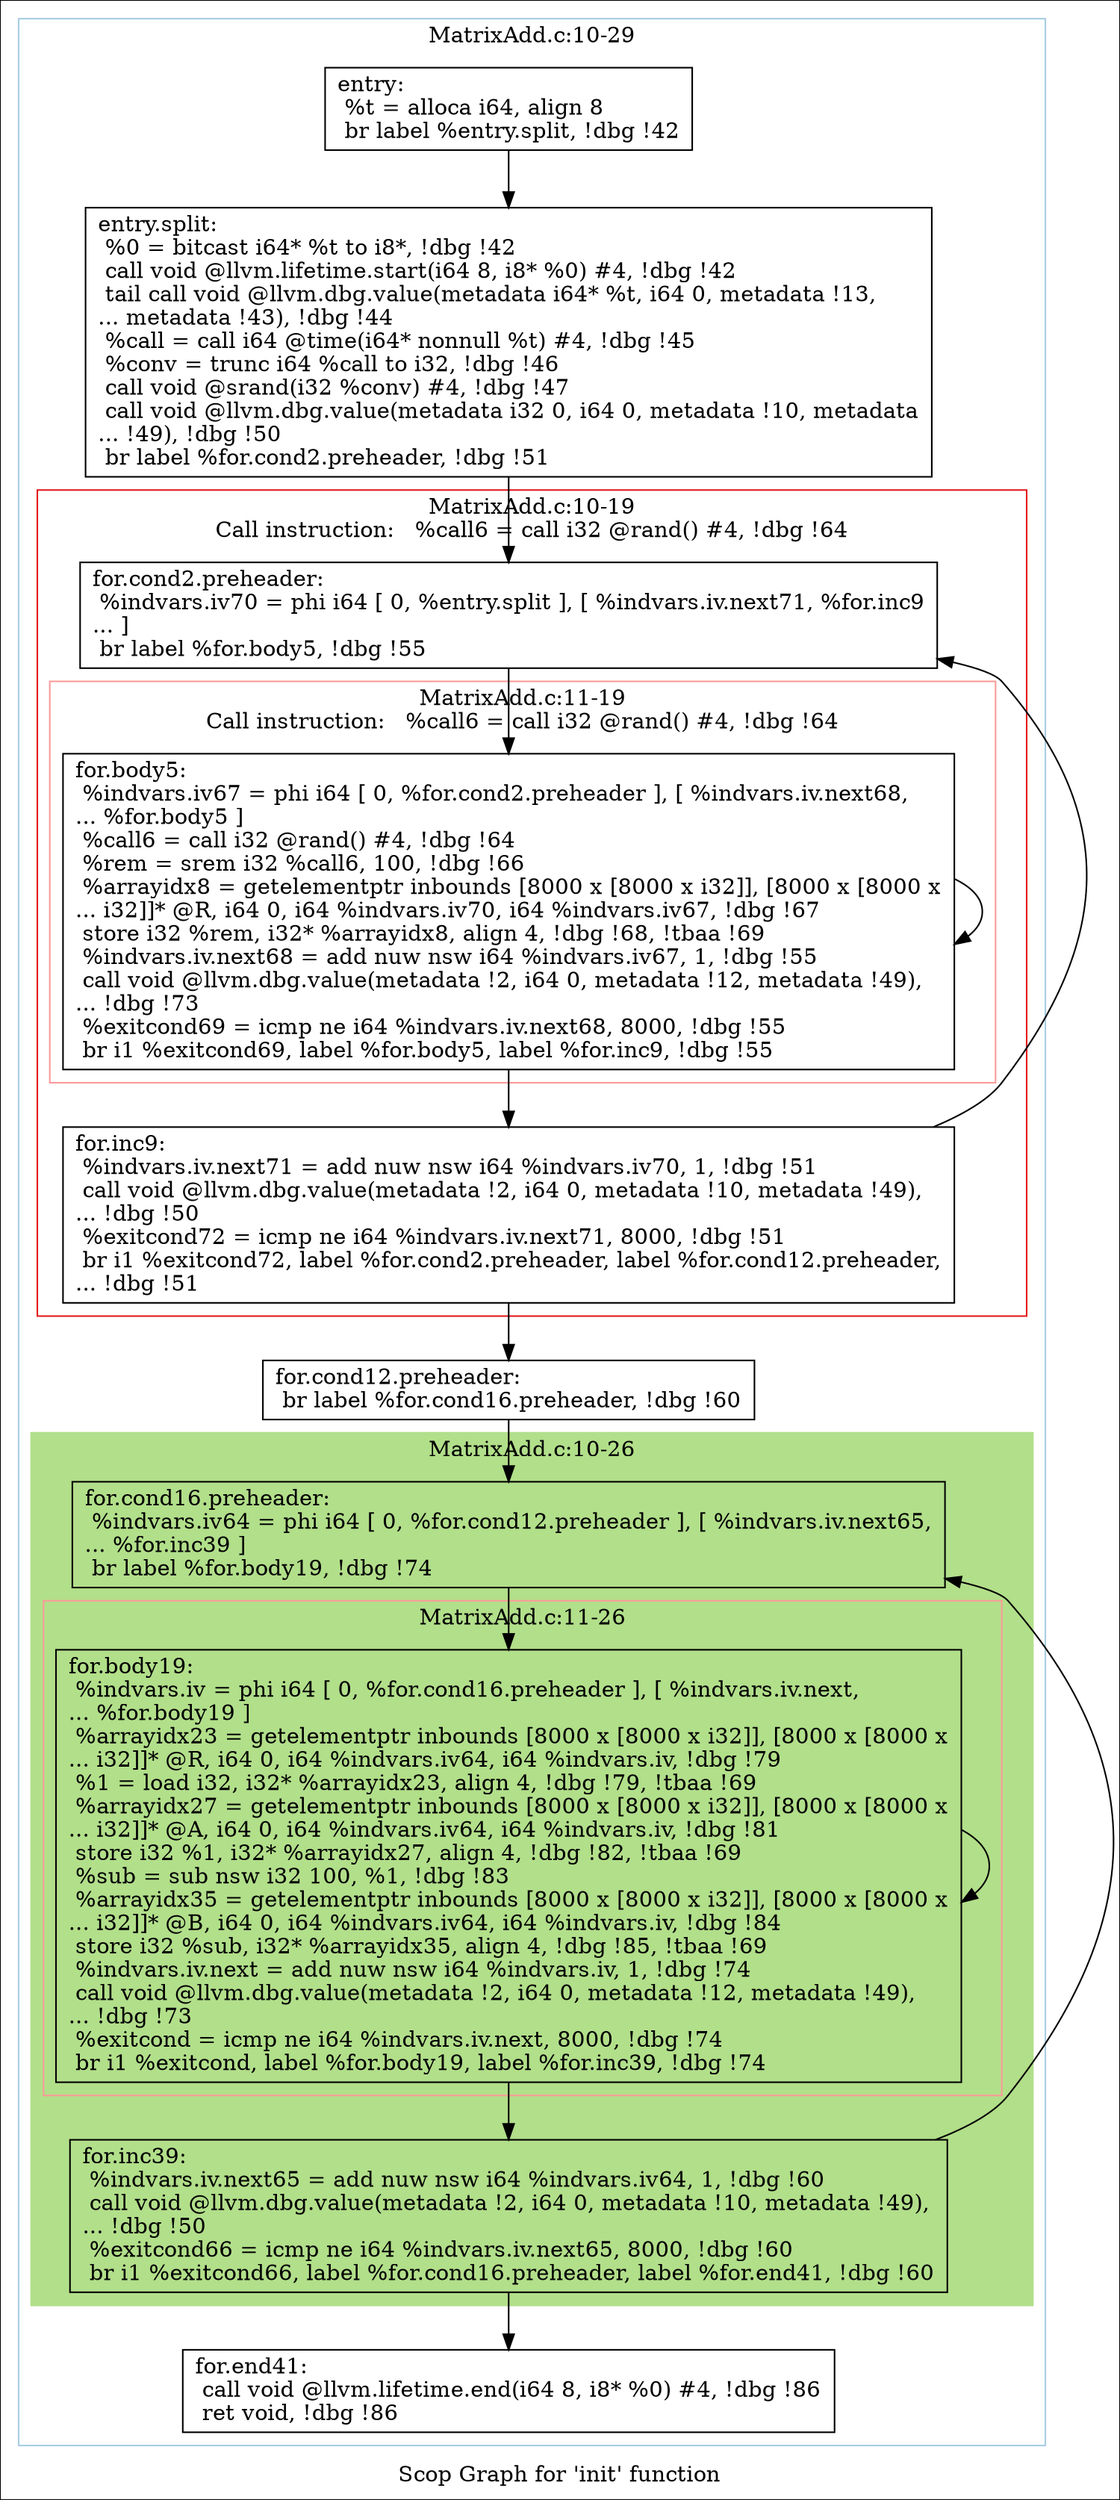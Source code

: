 digraph "Scop Graph for 'init' function" {
	label="Scop Graph for 'init' function";

	Node0xaea4240 [shape=record,label="{entry:\l  %t = alloca i64, align 8\l  br label %entry.split, !dbg !42\l}"];
	Node0xaea4240 -> Node0xae9c910;
	Node0xae9c910 [shape=record,label="{entry.split:                                      \l  %0 = bitcast i64* %t to i8*, !dbg !42\l  call void @llvm.lifetime.start(i64 8, i8* %0) #4, !dbg !42\l  tail call void @llvm.dbg.value(metadata i64* %t, i64 0, metadata !13,\l... metadata !43), !dbg !44\l  %call = call i64 @time(i64* nonnull %t) #4, !dbg !45\l  %conv = trunc i64 %call to i32, !dbg !46\l  call void @srand(i32 %conv) #4, !dbg !47\l  call void @llvm.dbg.value(metadata i32 0, i64 0, metadata !10, metadata\l... !49), !dbg !50\l  br label %for.cond2.preheader, !dbg !51\l}"];
	Node0xae9c910 -> Node0xae9c930;
	Node0xae9c930 [shape=record,label="{for.cond2.preheader:                              \l  %indvars.iv70 = phi i64 [ 0, %entry.split ], [ %indvars.iv.next71, %for.inc9\l... ]\l  br label %for.body5, !dbg !55\l}"];
	Node0xae9c930 -> Node0xaea4210;
	Node0xaea4210 [shape=record,label="{for.body5:                                        \l  %indvars.iv67 = phi i64 [ 0, %for.cond2.preheader ], [ %indvars.iv.next68,\l... %for.body5 ]\l  %call6 = call i32 @rand() #4, !dbg !64\l  %rem = srem i32 %call6, 100, !dbg !66\l  %arrayidx8 = getelementptr inbounds [8000 x [8000 x i32]], [8000 x [8000 x\l... i32]]* @R, i64 0, i64 %indvars.iv70, i64 %indvars.iv67, !dbg !67\l  store i32 %rem, i32* %arrayidx8, align 4, !dbg !68, !tbaa !69\l  %indvars.iv.next68 = add nuw nsw i64 %indvars.iv67, 1, !dbg !55\l  call void @llvm.dbg.value(metadata !2, i64 0, metadata !12, metadata !49),\l... !dbg !73\l  %exitcond69 = icmp ne i64 %indvars.iv.next68, 8000, !dbg !55\l  br i1 %exitcond69, label %for.body5, label %for.inc9, !dbg !55\l}"];
	Node0xaea4210 -> Node0xaea4210[constraint=false];
	Node0xaea4210 -> Node0xae9c530;
	Node0xae9c530 [shape=record,label="{for.inc9:                                         \l  %indvars.iv.next71 = add nuw nsw i64 %indvars.iv70, 1, !dbg !51\l  call void @llvm.dbg.value(metadata !2, i64 0, metadata !10, metadata !49),\l... !dbg !50\l  %exitcond72 = icmp ne i64 %indvars.iv.next71, 8000, !dbg !51\l  br i1 %exitcond72, label %for.cond2.preheader, label %for.cond12.preheader,\l... !dbg !51\l}"];
	Node0xae9c530 -> Node0xae9c930[constraint=false];
	Node0xae9c530 -> Node0xaf573d0;
	Node0xaf573d0 [shape=record,label="{for.cond12.preheader:                             \l  br label %for.cond16.preheader, !dbg !60\l}"];
	Node0xaf573d0 -> Node0xae97100;
	Node0xae97100 [shape=record,label="{for.cond16.preheader:                             \l  %indvars.iv64 = phi i64 [ 0, %for.cond12.preheader ], [ %indvars.iv.next65,\l... %for.inc39 ]\l  br label %for.body19, !dbg !74\l}"];
	Node0xae97100 -> Node0xaf573f0;
	Node0xaf573f0 [shape=record,label="{for.body19:                                       \l  %indvars.iv = phi i64 [ 0, %for.cond16.preheader ], [ %indvars.iv.next,\l... %for.body19 ]\l  %arrayidx23 = getelementptr inbounds [8000 x [8000 x i32]], [8000 x [8000 x\l... i32]]* @R, i64 0, i64 %indvars.iv64, i64 %indvars.iv, !dbg !79\l  %1 = load i32, i32* %arrayidx23, align 4, !dbg !79, !tbaa !69\l  %arrayidx27 = getelementptr inbounds [8000 x [8000 x i32]], [8000 x [8000 x\l... i32]]* @A, i64 0, i64 %indvars.iv64, i64 %indvars.iv, !dbg !81\l  store i32 %1, i32* %arrayidx27, align 4, !dbg !82, !tbaa !69\l  %sub = sub nsw i32 100, %1, !dbg !83\l  %arrayidx35 = getelementptr inbounds [8000 x [8000 x i32]], [8000 x [8000 x\l... i32]]* @B, i64 0, i64 %indvars.iv64, i64 %indvars.iv, !dbg !84\l  store i32 %sub, i32* %arrayidx35, align 4, !dbg !85, !tbaa !69\l  %indvars.iv.next = add nuw nsw i64 %indvars.iv, 1, !dbg !74\l  call void @llvm.dbg.value(metadata !2, i64 0, metadata !12, metadata !49),\l... !dbg !73\l  %exitcond = icmp ne i64 %indvars.iv.next, 8000, !dbg !74\l  br i1 %exitcond, label %for.body19, label %for.inc39, !dbg !74\l}"];
	Node0xaf573f0 -> Node0xaf573f0[constraint=false];
	Node0xaf573f0 -> Node0xaf35720;
	Node0xaf35720 [shape=record,label="{for.inc39:                                        \l  %indvars.iv.next65 = add nuw nsw i64 %indvars.iv64, 1, !dbg !60\l  call void @llvm.dbg.value(metadata !2, i64 0, metadata !10, metadata !49),\l... !dbg !50\l  %exitcond66 = icmp ne i64 %indvars.iv.next65, 8000, !dbg !60\l  br i1 %exitcond66, label %for.cond16.preheader, label %for.end41, !dbg !60\l}"];
	Node0xaf35720 -> Node0xae97100[constraint=false];
	Node0xaf35720 -> Node0xaf35780;
	Node0xaf35780 [shape=record,label="{for.end41:                                        \l  call void @llvm.lifetime.end(i64 8, i8* %0) #4, !dbg !86\l  ret void, !dbg !86\l}"];
	colorscheme = "paired12"
        subgraph cluster_0xae96890 {
          label = "MatrixAdd.c:10-29
";
          style = solid;
          color = 1
          subgraph cluster_0xae96190 {
            label = "MatrixAdd.c:10-19
Call instruction:   %call6 = call i32 @rand() #4, !dbg !64";
            style = solid;
            color = 6
            subgraph cluster_0xae953d0 {
              label = "MatrixAdd.c:11-19
Call instruction:   %call6 = call i32 @rand() #4, !dbg !64";
              style = solid;
              color = 5
              Node0xaea4210;
            }
            Node0xae9c930;
            Node0xae9c530;
          }
          subgraph cluster_0xae93bf0 {
            label = "MatrixAdd.c:10-26
";
            style = filled;
            color = 3            subgraph cluster_0xaf24600 {
              label = "MatrixAdd.c:11-26
";
              style = solid;
              color = 5
              Node0xaf573f0;
            }
            Node0xae97100;
            Node0xaf35720;
          }
          Node0xaea4240;
          Node0xae9c910;
          Node0xaf573d0;
          Node0xaf35780;
        }
}
